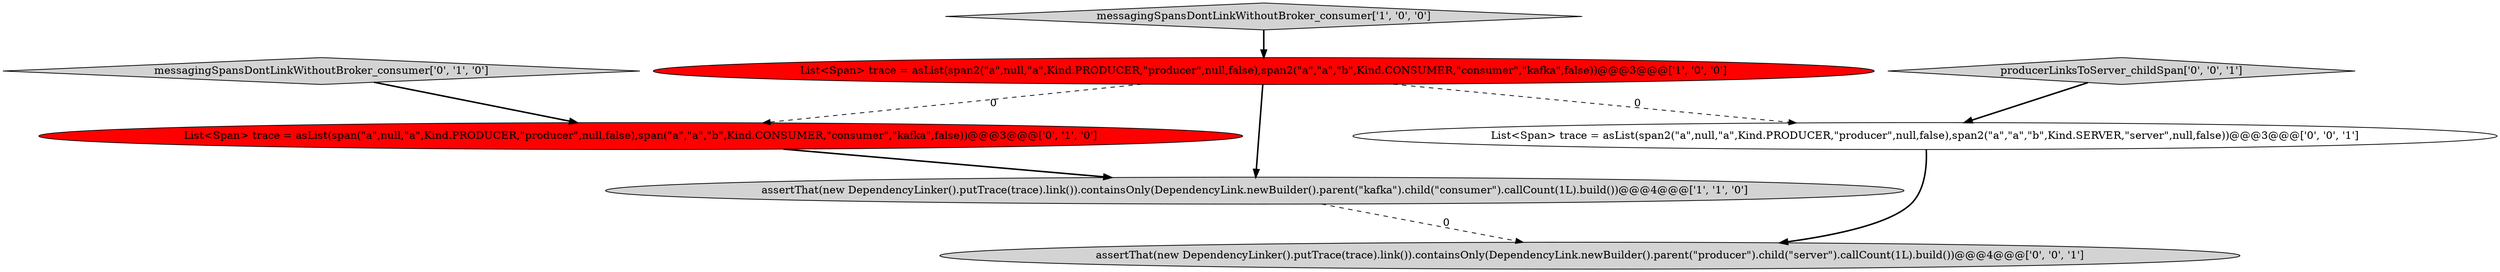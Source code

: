 digraph {
6 [style = filled, label = "assertThat(new DependencyLinker().putTrace(trace).link()).containsOnly(DependencyLink.newBuilder().parent(\"producer\").child(\"server\").callCount(1L).build())@@@4@@@['0', '0', '1']", fillcolor = lightgray, shape = ellipse image = "AAA0AAABBB3BBB"];
2 [style = filled, label = "List<Span> trace = asList(span2(\"a\",null,\"a\",Kind.PRODUCER,\"producer\",null,false),span2(\"a\",\"a\",\"b\",Kind.CONSUMER,\"consumer\",\"kafka\",false))@@@3@@@['1', '0', '0']", fillcolor = red, shape = ellipse image = "AAA1AAABBB1BBB"];
5 [style = filled, label = "List<Span> trace = asList(span2(\"a\",null,\"a\",Kind.PRODUCER,\"producer\",null,false),span2(\"a\",\"a\",\"b\",Kind.SERVER,\"server\",null,false))@@@3@@@['0', '0', '1']", fillcolor = white, shape = ellipse image = "AAA0AAABBB3BBB"];
7 [style = filled, label = "producerLinksToServer_childSpan['0', '0', '1']", fillcolor = lightgray, shape = diamond image = "AAA0AAABBB3BBB"];
1 [style = filled, label = "messagingSpansDontLinkWithoutBroker_consumer['1', '0', '0']", fillcolor = lightgray, shape = diamond image = "AAA0AAABBB1BBB"];
4 [style = filled, label = "List<Span> trace = asList(span(\"a\",null,\"a\",Kind.PRODUCER,\"producer\",null,false),span(\"a\",\"a\",\"b\",Kind.CONSUMER,\"consumer\",\"kafka\",false))@@@3@@@['0', '1', '0']", fillcolor = red, shape = ellipse image = "AAA1AAABBB2BBB"];
0 [style = filled, label = "assertThat(new DependencyLinker().putTrace(trace).link()).containsOnly(DependencyLink.newBuilder().parent(\"kafka\").child(\"consumer\").callCount(1L).build())@@@4@@@['1', '1', '0']", fillcolor = lightgray, shape = ellipse image = "AAA0AAABBB1BBB"];
3 [style = filled, label = "messagingSpansDontLinkWithoutBroker_consumer['0', '1', '0']", fillcolor = lightgray, shape = diamond image = "AAA0AAABBB2BBB"];
2->5 [style = dashed, label="0"];
1->2 [style = bold, label=""];
2->0 [style = bold, label=""];
7->5 [style = bold, label=""];
0->6 [style = dashed, label="0"];
5->6 [style = bold, label=""];
3->4 [style = bold, label=""];
4->0 [style = bold, label=""];
2->4 [style = dashed, label="0"];
}
